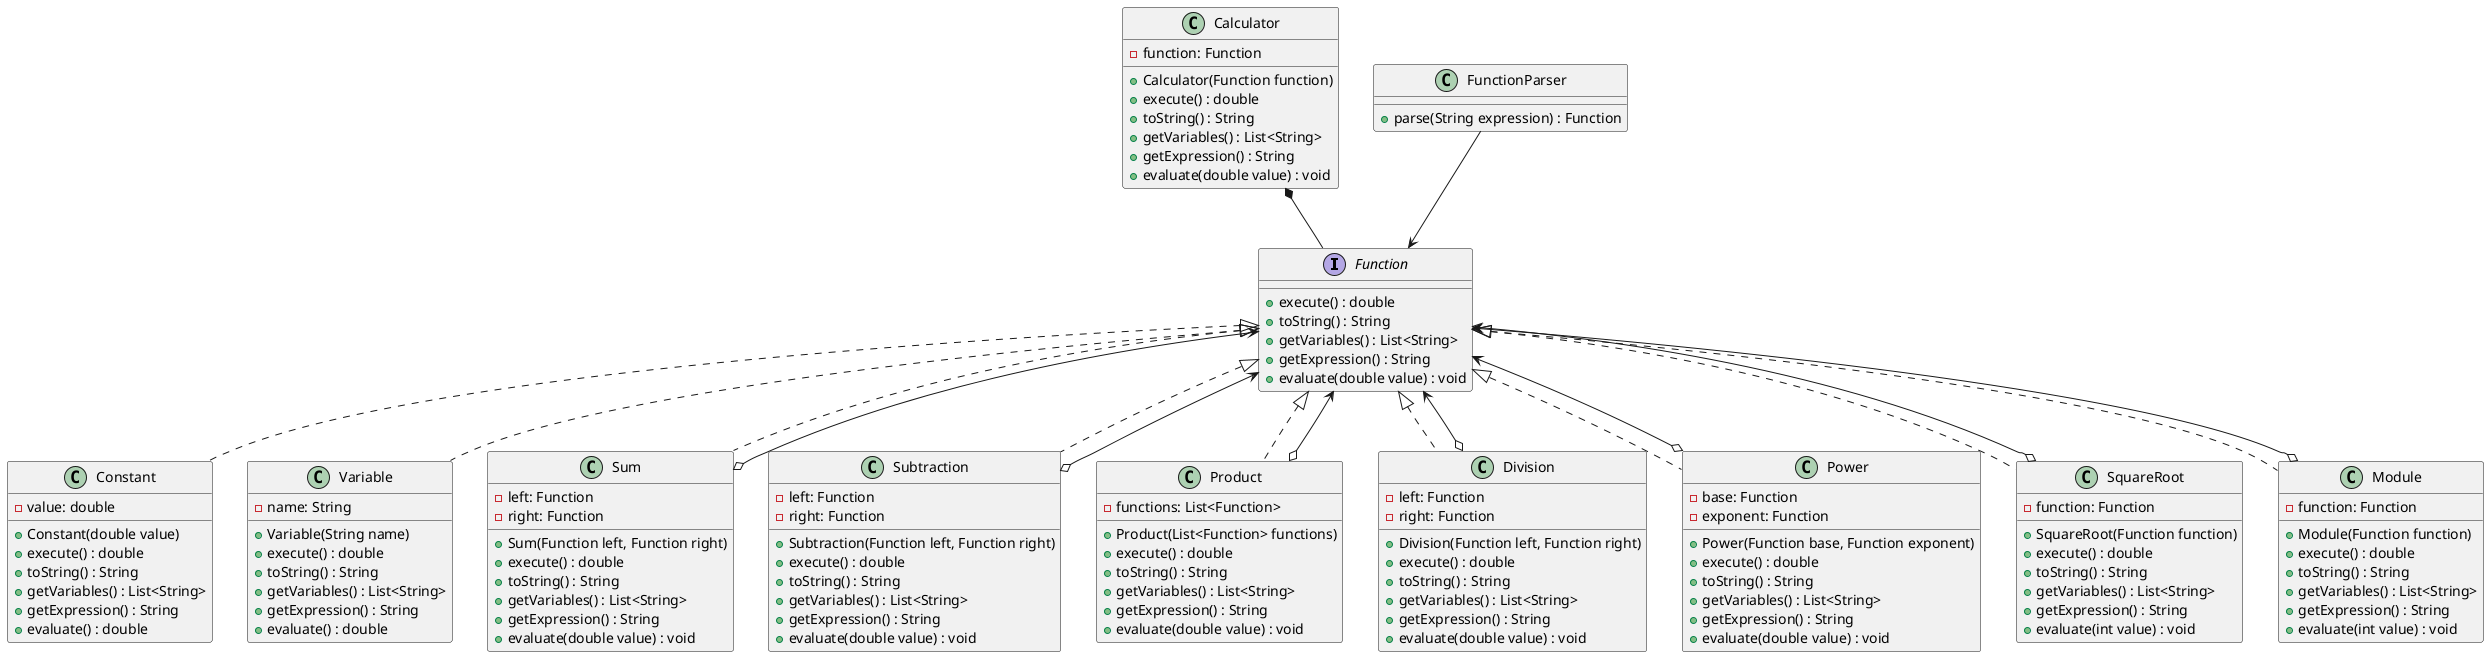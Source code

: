 @startuml
'https://plantuml.com/class-diagram

interface Function {
    + execute() : double
    + toString() : String
    + getVariables() : List<String>
    + getExpression() : String
    + evaluate(double value) : void
}

class Constant implements Function {
    - value: double
    + Constant(double value)
    + execute() : double
    + toString() : String
    + getVariables() : List<String>
    + getExpression() : String
    + evaluate() : double
}

class Variable implements Function {
    - name: String
    + Variable(String name)
    + execute() : double
    + toString() : String
    + getVariables() : List<String>
    + getExpression() : String
    + evaluate() : double
}

class Sum implements Function {
    - left: Function
    - right: Function
    + Sum(Function left, Function right)
    + execute() : double
    + toString() : String
    + getVariables() : List<String>
    + getExpression() : String
    + evaluate(double value) : void
}

class Subtraction implements Function {
    - left: Function
    - right: Function
    + Subtraction(Function left, Function right)
    + execute() : double
    + toString() : String
    + getVariables() : List<String>
    + getExpression() : String
    + evaluate(double value) : void
}

class Product implements Function {
    - functions: List<Function>
    + Product(List<Function> functions)
    + execute() : double
    + toString() : String
    + getVariables() : List<String>
    + getExpression() : String
    + evaluate(double value) : void
}

class Division implements Function {
    - left: Function
    - right: Function
    + Division(Function left, Function right)
    + execute() : double
    + toString() : String
    + getVariables() : List<String>
    + getExpression() : String
    + evaluate(double value) : void
}

class Power implements Function {
    - base: Function
    - exponent: Function
    + Power(Function base, Function exponent)
    + execute() : double
    + toString() : String
    + getVariables() : List<String>
    + getExpression() : String
    + evaluate(double value) : void
}

class SquareRoot implements Function {
    - function: Function
    + SquareRoot(Function function)
    + execute() : double
    + toString() : String
    + getVariables() : List<String>
    + getExpression() : String
    + evaluate(int value) : void
}

class Module implements Function {
    - function: Function
    + Module(Function function)
    + execute() : double
    + toString() : String
    + getVariables() : List<String>
    + getExpression() : String
    + evaluate(int value) : void
}

class Calculator {
    - function: Function
    + Calculator(Function function)
    + execute() : double
    + toString() : String
    + getVariables() : List<String>
    + getExpression() : String
    + evaluate(double value) : void
}

Calculator *-- Function
Sum o--> Function
Subtraction o--> Function
Product o--> Function
Division o--> Function
Power o--> Function
SquareRoot o--> Function
Module o--> Function

class FunctionParser {
    + parse(String expression) : Function
}

FunctionParser --> Function

@enduml